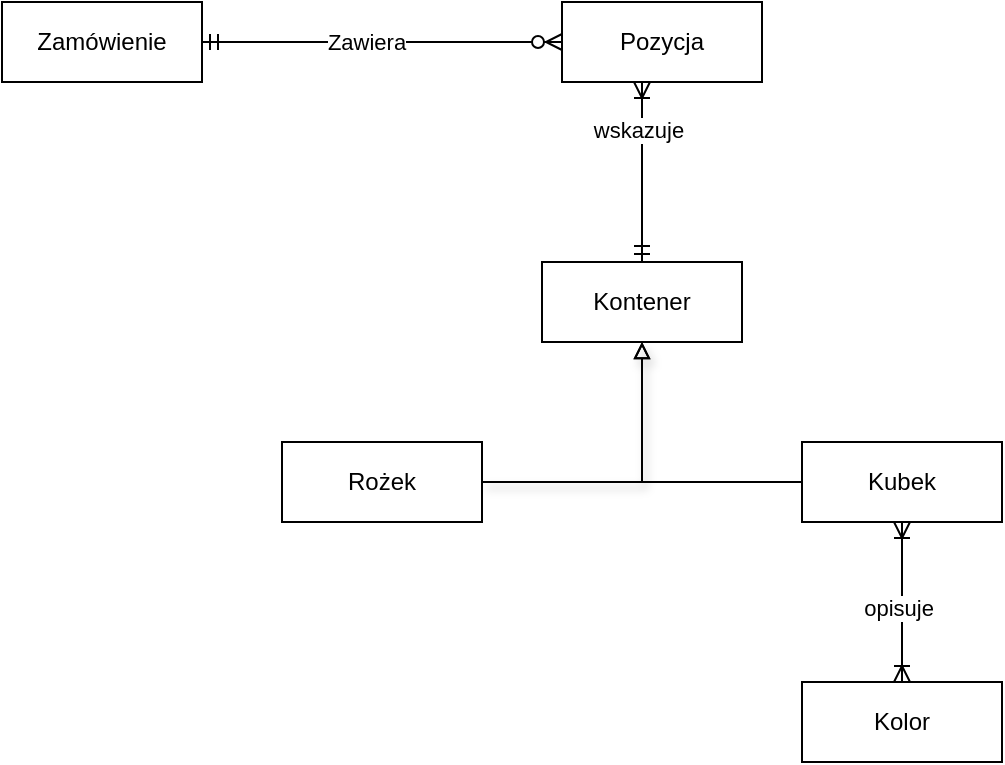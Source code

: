 <mxfile version="24.2.3" type="device">
  <diagram name="Strona-1" id="YTQty1JrEi20K8JvkPSM">
    <mxGraphModel dx="1434" dy="780" grid="1" gridSize="10" guides="1" tooltips="1" connect="1" arrows="1" fold="1" page="1" pageScale="1" pageWidth="827" pageHeight="1169" math="0" shadow="0">
      <root>
        <mxCell id="0" />
        <mxCell id="1" parent="0" />
        <mxCell id="Qx32U31rJgnoh-MUbpF0-14" style="edgeStyle=orthogonalEdgeStyle;rounded=0;orthogonalLoop=1;jettySize=auto;html=1;shadow=1;endArrow=block;endFill=0;startArrow=none;startFill=0;" edge="1" parent="1" source="Qx32U31rJgnoh-MUbpF0-4" target="Qx32U31rJgnoh-MUbpF0-6">
          <mxGeometry relative="1" as="geometry" />
        </mxCell>
        <mxCell id="Qx32U31rJgnoh-MUbpF0-4" value="Rożek" style="whiteSpace=wrap;html=1;align=center;" vertex="1" parent="1">
          <mxGeometry x="220" y="300" width="100" height="40" as="geometry" />
        </mxCell>
        <mxCell id="Qx32U31rJgnoh-MUbpF0-17" style="edgeStyle=orthogonalEdgeStyle;rounded=0;orthogonalLoop=1;jettySize=auto;html=1;startArrow=ERoneToMany;startFill=0;endArrow=ERoneToMany;endFill=0;" edge="1" parent="1" source="Qx32U31rJgnoh-MUbpF0-5" target="Qx32U31rJgnoh-MUbpF0-7">
          <mxGeometry relative="1" as="geometry" />
        </mxCell>
        <mxCell id="Qx32U31rJgnoh-MUbpF0-18" value="opisuje" style="edgeLabel;html=1;align=center;verticalAlign=middle;resizable=0;points=[];" vertex="1" connectable="0" parent="Qx32U31rJgnoh-MUbpF0-17">
          <mxGeometry x="-0.062" y="2" relative="1" as="geometry">
            <mxPoint as="offset" />
          </mxGeometry>
        </mxCell>
        <mxCell id="Qx32U31rJgnoh-MUbpF0-5" value="Kolor" style="whiteSpace=wrap;html=1;align=center;" vertex="1" parent="1">
          <mxGeometry x="480" y="420" width="100" height="40" as="geometry" />
        </mxCell>
        <mxCell id="Qx32U31rJgnoh-MUbpF0-12" style="edgeStyle=orthogonalEdgeStyle;rounded=0;orthogonalLoop=1;jettySize=auto;html=1;endArrow=ERoneToMany;endFill=0;startArrow=ERmandOne;startFill=0;" edge="1" parent="1" source="Qx32U31rJgnoh-MUbpF0-6" target="Qx32U31rJgnoh-MUbpF0-8">
          <mxGeometry relative="1" as="geometry">
            <Array as="points">
              <mxPoint x="410" y="230" />
              <mxPoint x="410" y="230" />
            </Array>
          </mxGeometry>
        </mxCell>
        <mxCell id="Qx32U31rJgnoh-MUbpF0-13" value="wskazuje" style="edgeLabel;html=1;align=center;verticalAlign=middle;resizable=0;points=[];" vertex="1" connectable="0" parent="Qx32U31rJgnoh-MUbpF0-12">
          <mxGeometry x="0.476" y="2" relative="1" as="geometry">
            <mxPoint as="offset" />
          </mxGeometry>
        </mxCell>
        <mxCell id="Qx32U31rJgnoh-MUbpF0-6" value="Kontener" style="whiteSpace=wrap;html=1;align=center;" vertex="1" parent="1">
          <mxGeometry x="350" y="210" width="100" height="40" as="geometry" />
        </mxCell>
        <mxCell id="Qx32U31rJgnoh-MUbpF0-16" style="edgeStyle=orthogonalEdgeStyle;rounded=0;orthogonalLoop=1;jettySize=auto;html=1;endArrow=block;endFill=0;" edge="1" parent="1" source="Qx32U31rJgnoh-MUbpF0-7" target="Qx32U31rJgnoh-MUbpF0-6">
          <mxGeometry relative="1" as="geometry" />
        </mxCell>
        <mxCell id="Qx32U31rJgnoh-MUbpF0-7" value="Kubek" style="whiteSpace=wrap;html=1;align=center;" vertex="1" parent="1">
          <mxGeometry x="480" y="300" width="100" height="40" as="geometry" />
        </mxCell>
        <mxCell id="Qx32U31rJgnoh-MUbpF0-8" value="Pozycja" style="whiteSpace=wrap;html=1;align=center;" vertex="1" parent="1">
          <mxGeometry x="360" y="80" width="100" height="40" as="geometry" />
        </mxCell>
        <mxCell id="Qx32U31rJgnoh-MUbpF0-9" value="Zamówienie" style="whiteSpace=wrap;html=1;align=center;" vertex="1" parent="1">
          <mxGeometry x="80" y="80" width="100" height="40" as="geometry" />
        </mxCell>
        <mxCell id="Qx32U31rJgnoh-MUbpF0-10" value="" style="edgeStyle=entityRelationEdgeStyle;fontSize=12;html=1;endArrow=ERzeroToMany;endFill=1;rounded=0;startArrow=ERmandOne;startFill=0;" edge="1" parent="1" source="Qx32U31rJgnoh-MUbpF0-9" target="Qx32U31rJgnoh-MUbpF0-8">
          <mxGeometry width="100" height="100" relative="1" as="geometry">
            <mxPoint x="510" y="350" as="sourcePoint" />
            <mxPoint x="610" y="250" as="targetPoint" />
          </mxGeometry>
        </mxCell>
        <mxCell id="Qx32U31rJgnoh-MUbpF0-11" value="Zawiera" style="edgeLabel;html=1;align=center;verticalAlign=middle;resizable=0;points=[];" vertex="1" connectable="0" parent="Qx32U31rJgnoh-MUbpF0-10">
          <mxGeometry x="-0.089" relative="1" as="geometry">
            <mxPoint as="offset" />
          </mxGeometry>
        </mxCell>
      </root>
    </mxGraphModel>
  </diagram>
</mxfile>
